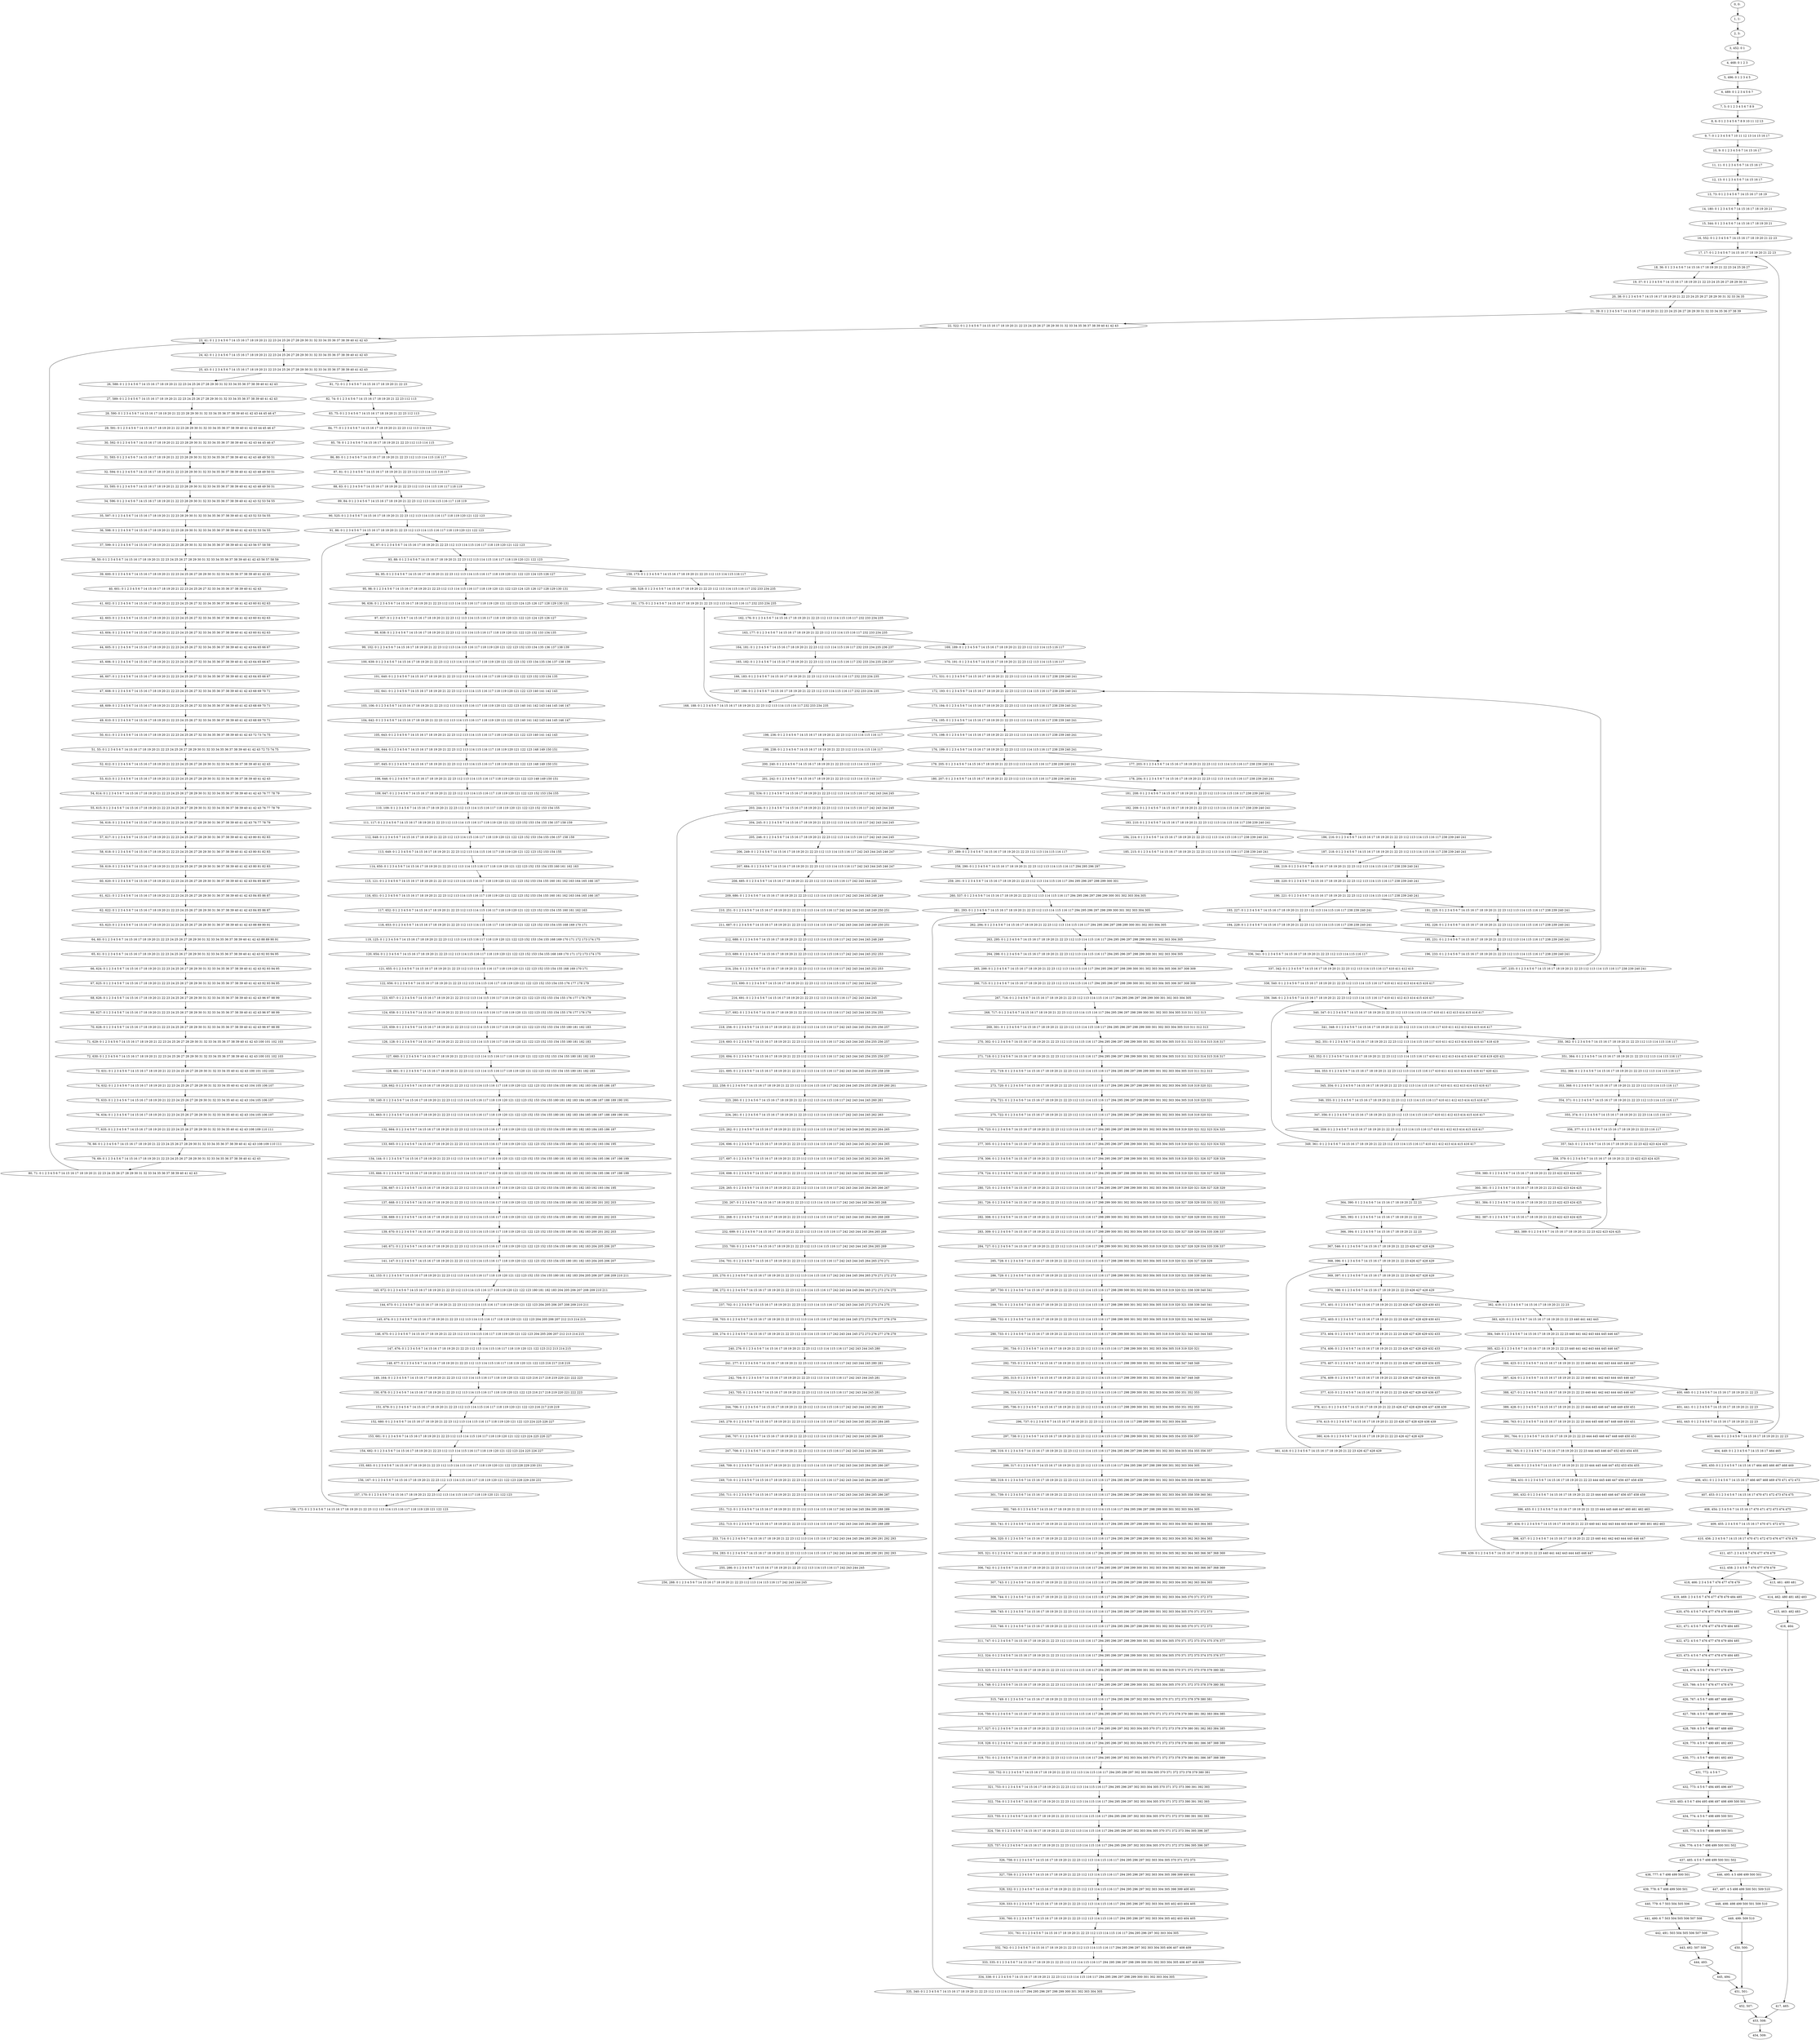 digraph G {
0[label="0, 0: "];
1[label="1, 1: "];
2[label="2, 3: "];
3[label="3, 452: 0 1 "];
4[label="4, 468: 0 1 2 3 "];
5[label="5, 496: 0 1 2 3 4 5 "];
6[label="6, 489: 0 1 2 3 4 5 6 7 "];
7[label="7, 5: 0 1 2 3 4 5 6 7 8 9 "];
8[label="8, 6: 0 1 2 3 4 5 6 7 8 9 10 11 12 13 "];
9[label="9, 7: 0 1 2 3 4 5 6 7 10 11 12 13 14 15 16 17 "];
10[label="10, 9: 0 1 2 3 4 5 6 7 14 15 16 17 "];
11[label="11, 11: 0 1 2 3 4 5 6 7 14 15 16 17 "];
12[label="12, 13: 0 1 2 3 4 5 6 7 14 15 16 17 "];
13[label="13, 73: 0 1 2 3 4 5 6 7 14 15 16 17 18 19 "];
14[label="14, 180: 0 1 2 3 4 5 6 7 14 15 16 17 18 19 20 21 "];
15[label="15, 344: 0 1 2 3 4 5 6 7 14 15 16 17 18 19 20 21 "];
16[label="16, 552: 0 1 2 3 4 5 6 7 14 15 16 17 18 19 20 21 22 23 "];
17[label="17, 17: 0 1 2 3 4 5 6 7 14 15 16 17 18 19 20 21 22 23 "];
18[label="18, 36: 0 1 2 3 4 5 6 7 14 15 16 17 18 19 20 21 22 23 24 25 26 27 "];
19[label="19, 37: 0 1 2 3 4 5 6 7 14 15 16 17 18 19 20 21 22 23 24 25 26 27 28 29 30 31 "];
20[label="20, 38: 0 1 2 3 4 5 6 7 14 15 16 17 18 19 20 21 22 23 24 25 26 27 28 29 30 31 32 33 34 35 "];
21[label="21, 39: 0 1 2 3 4 5 6 7 14 15 16 17 18 19 20 21 22 23 24 25 26 27 28 29 30 31 32 33 34 35 36 37 38 39 "];
22[label="22, 522: 0 1 2 3 4 5 6 7 14 15 16 17 18 19 20 21 22 23 24 25 26 27 28 29 30 31 32 33 34 35 36 37 38 39 40 41 42 43 "];
23[label="23, 41: 0 1 2 3 4 5 6 7 14 15 16 17 18 19 20 21 22 23 24 25 26 27 28 29 30 31 32 33 34 35 36 37 38 39 40 41 42 43 "];
24[label="24, 42: 0 1 2 3 4 5 6 7 14 15 16 17 18 19 20 21 22 23 24 25 26 27 28 29 30 31 32 33 34 35 36 37 38 39 40 41 42 43 "];
25[label="25, 43: 0 1 2 3 4 5 6 7 14 15 16 17 18 19 20 21 22 23 24 25 26 27 28 29 30 31 32 33 34 35 36 37 38 39 40 41 42 43 "];
26[label="26, 588: 0 1 2 3 4 5 6 7 14 15 16 17 18 19 20 21 22 23 24 25 26 27 28 29 30 31 32 33 34 35 36 37 38 39 40 41 42 43 "];
27[label="27, 589: 0 1 2 3 4 5 6 7 14 15 16 17 18 19 20 21 22 23 24 25 26 27 28 29 30 31 32 33 34 35 36 37 38 39 40 41 42 43 "];
28[label="28, 590: 0 1 2 3 4 5 6 7 14 15 16 17 18 19 20 21 22 23 28 29 30 31 32 33 34 35 36 37 38 39 40 41 42 43 44 45 46 47 "];
29[label="29, 591: 0 1 2 3 4 5 6 7 14 15 16 17 18 19 20 21 22 23 28 29 30 31 32 33 34 35 36 37 38 39 40 41 42 43 44 45 46 47 "];
30[label="30, 592: 0 1 2 3 4 5 6 7 14 15 16 17 18 19 20 21 22 23 28 29 30 31 32 33 34 35 36 37 38 39 40 41 42 43 44 45 46 47 "];
31[label="31, 593: 0 1 2 3 4 5 6 7 14 15 16 17 18 19 20 21 22 23 28 29 30 31 32 33 34 35 36 37 38 39 40 41 42 43 48 49 50 51 "];
32[label="32, 594: 0 1 2 3 4 5 6 7 14 15 16 17 18 19 20 21 22 23 28 29 30 31 32 33 34 35 36 37 38 39 40 41 42 43 48 49 50 51 "];
33[label="33, 595: 0 1 2 3 4 5 6 7 14 15 16 17 18 19 20 21 22 23 28 29 30 31 32 33 34 35 36 37 38 39 40 41 42 43 48 49 50 51 "];
34[label="34, 596: 0 1 2 3 4 5 6 7 14 15 16 17 18 19 20 21 22 23 28 29 30 31 32 33 34 35 36 37 38 39 40 41 42 43 52 53 54 55 "];
35[label="35, 597: 0 1 2 3 4 5 6 7 14 15 16 17 18 19 20 21 22 23 28 29 30 31 32 33 34 35 36 37 38 39 40 41 42 43 52 53 54 55 "];
36[label="36, 598: 0 1 2 3 4 5 6 7 14 15 16 17 18 19 20 21 22 23 28 29 30 31 32 33 34 35 36 37 38 39 40 41 42 43 52 53 54 55 "];
37[label="37, 599: 0 1 2 3 4 5 6 7 14 15 16 17 18 19 20 21 22 23 28 29 30 31 32 33 34 35 36 37 38 39 40 41 42 43 56 57 58 59 "];
38[label="38, 50: 0 1 2 3 4 5 6 7 14 15 16 17 18 19 20 21 22 23 24 25 26 27 28 29 30 31 32 33 34 35 36 37 38 39 40 41 42 43 56 57 58 59 "];
39[label="39, 600: 0 1 2 3 4 5 6 7 14 15 16 17 18 19 20 21 22 23 24 25 26 27 28 29 30 31 32 33 34 35 36 37 38 39 40 41 42 43 "];
40[label="40, 601: 0 1 2 3 4 5 6 7 14 15 16 17 18 19 20 21 22 23 24 25 26 27 32 33 34 35 36 37 38 39 40 41 42 43 "];
41[label="41, 602: 0 1 2 3 4 5 6 7 14 15 16 17 18 19 20 21 22 23 24 25 26 27 32 33 34 35 36 37 38 39 40 41 42 43 60 61 62 63 "];
42[label="42, 603: 0 1 2 3 4 5 6 7 14 15 16 17 18 19 20 21 22 23 24 25 26 27 32 33 34 35 36 37 38 39 40 41 42 43 60 61 62 63 "];
43[label="43, 604: 0 1 2 3 4 5 6 7 14 15 16 17 18 19 20 21 22 23 24 25 26 27 32 33 34 35 36 37 38 39 40 41 42 43 60 61 62 63 "];
44[label="44, 605: 0 1 2 3 4 5 6 7 14 15 16 17 18 19 20 21 22 23 24 25 26 27 32 33 34 35 36 37 38 39 40 41 42 43 64 65 66 67 "];
45[label="45, 606: 0 1 2 3 4 5 6 7 14 15 16 17 18 19 20 21 22 23 24 25 26 27 32 33 34 35 36 37 38 39 40 41 42 43 64 65 66 67 "];
46[label="46, 607: 0 1 2 3 4 5 6 7 14 15 16 17 18 19 20 21 22 23 24 25 26 27 32 33 34 35 36 37 38 39 40 41 42 43 64 65 66 67 "];
47[label="47, 608: 0 1 2 3 4 5 6 7 14 15 16 17 18 19 20 21 22 23 24 25 26 27 32 33 34 35 36 37 38 39 40 41 42 43 68 69 70 71 "];
48[label="48, 609: 0 1 2 3 4 5 6 7 14 15 16 17 18 19 20 21 22 23 24 25 26 27 32 33 34 35 36 37 38 39 40 41 42 43 68 69 70 71 "];
49[label="49, 610: 0 1 2 3 4 5 6 7 14 15 16 17 18 19 20 21 22 23 24 25 26 27 32 33 34 35 36 37 38 39 40 41 42 43 68 69 70 71 "];
50[label="50, 611: 0 1 2 3 4 5 6 7 14 15 16 17 18 19 20 21 22 23 24 25 26 27 32 33 34 35 36 37 38 39 40 41 42 43 72 73 74 75 "];
51[label="51, 55: 0 1 2 3 4 5 6 7 14 15 16 17 18 19 20 21 22 23 24 25 26 27 28 29 30 31 32 33 34 35 36 37 38 39 40 41 42 43 72 73 74 75 "];
52[label="52, 612: 0 1 2 3 4 5 6 7 14 15 16 17 18 19 20 21 22 23 24 25 26 27 28 29 30 31 32 33 34 35 36 37 38 39 40 41 42 43 "];
53[label="53, 613: 0 1 2 3 4 5 6 7 14 15 16 17 18 19 20 21 22 23 24 25 26 27 28 29 30 31 32 33 34 35 36 37 38 39 40 41 42 43 "];
54[label="54, 614: 0 1 2 3 4 5 6 7 14 15 16 17 18 19 20 21 22 23 24 25 26 27 28 29 30 31 32 33 34 35 36 37 38 39 40 41 42 43 76 77 78 79 "];
55[label="55, 615: 0 1 2 3 4 5 6 7 14 15 16 17 18 19 20 21 22 23 24 25 26 27 28 29 30 31 32 33 34 35 36 37 38 39 40 41 42 43 76 77 78 79 "];
56[label="56, 616: 0 1 2 3 4 5 6 7 14 15 16 17 18 19 20 21 22 23 24 25 26 27 28 29 30 31 36 37 38 39 40 41 42 43 76 77 78 79 "];
57[label="57, 617: 0 1 2 3 4 5 6 7 14 15 16 17 18 19 20 21 22 23 24 25 26 27 28 29 30 31 36 37 38 39 40 41 42 43 80 81 82 83 "];
58[label="58, 618: 0 1 2 3 4 5 6 7 14 15 16 17 18 19 20 21 22 23 24 25 26 27 28 29 30 31 36 37 38 39 40 41 42 43 80 81 82 83 "];
59[label="59, 619: 0 1 2 3 4 5 6 7 14 15 16 17 18 19 20 21 22 23 24 25 26 27 28 29 30 31 36 37 38 39 40 41 42 43 80 81 82 83 "];
60[label="60, 620: 0 1 2 3 4 5 6 7 14 15 16 17 18 19 20 21 22 23 24 25 26 27 28 29 30 31 36 37 38 39 40 41 42 43 84 85 86 87 "];
61[label="61, 621: 0 1 2 3 4 5 6 7 14 15 16 17 18 19 20 21 22 23 24 25 26 27 28 29 30 31 36 37 38 39 40 41 42 43 84 85 86 87 "];
62[label="62, 622: 0 1 2 3 4 5 6 7 14 15 16 17 18 19 20 21 22 23 24 25 26 27 28 29 30 31 36 37 38 39 40 41 42 43 84 85 86 87 "];
63[label="63, 623: 0 1 2 3 4 5 6 7 14 15 16 17 18 19 20 21 22 23 24 25 26 27 28 29 30 31 36 37 38 39 40 41 42 43 88 89 90 91 "];
64[label="64, 60: 0 1 2 3 4 5 6 7 14 15 16 17 18 19 20 21 22 23 24 25 26 27 28 29 30 31 32 33 34 35 36 37 38 39 40 41 42 43 88 89 90 91 "];
65[label="65, 61: 0 1 2 3 4 5 6 7 14 15 16 17 18 19 20 21 22 23 24 25 26 27 28 29 30 31 32 33 34 35 36 37 38 39 40 41 42 43 92 93 94 95 "];
66[label="66, 624: 0 1 2 3 4 5 6 7 14 15 16 17 18 19 20 21 22 23 24 25 26 27 28 29 30 31 32 33 34 35 36 37 38 39 40 41 42 43 92 93 94 95 "];
67[label="67, 625: 0 1 2 3 4 5 6 7 14 15 16 17 18 19 20 21 22 23 24 25 26 27 28 29 30 31 32 33 34 35 36 37 38 39 40 41 42 43 92 93 94 95 "];
68[label="68, 626: 0 1 2 3 4 5 6 7 14 15 16 17 18 19 20 21 22 23 24 25 26 27 28 29 30 31 32 33 34 35 36 37 38 39 40 41 42 43 96 97 98 99 "];
69[label="69, 627: 0 1 2 3 4 5 6 7 14 15 16 17 18 19 20 21 22 23 24 25 26 27 28 29 30 31 32 33 34 35 36 37 38 39 40 41 42 43 96 97 98 99 "];
70[label="70, 628: 0 1 2 3 4 5 6 7 14 15 16 17 18 19 20 21 22 23 24 25 26 27 28 29 30 31 32 33 34 35 36 37 38 39 40 41 42 43 96 97 98 99 "];
71[label="71, 629: 0 1 2 3 4 5 6 7 14 15 16 17 18 19 20 21 22 23 24 25 26 27 28 29 30 31 32 33 34 35 36 37 38 39 40 41 42 43 100 101 102 103 "];
72[label="72, 630: 0 1 2 3 4 5 6 7 14 15 16 17 18 19 20 21 22 23 24 25 26 27 28 29 30 31 32 33 34 35 36 37 38 39 40 41 42 43 100 101 102 103 "];
73[label="73, 631: 0 1 2 3 4 5 6 7 14 15 16 17 18 19 20 21 22 23 24 25 26 27 28 29 30 31 32 33 34 35 40 41 42 43 100 101 102 103 "];
74[label="74, 632: 0 1 2 3 4 5 6 7 14 15 16 17 18 19 20 21 22 23 24 25 26 27 28 29 30 31 32 33 34 35 40 41 42 43 104 105 106 107 "];
75[label="75, 633: 0 1 2 3 4 5 6 7 14 15 16 17 18 19 20 21 22 23 24 25 26 27 28 29 30 31 32 33 34 35 40 41 42 43 104 105 106 107 "];
76[label="76, 634: 0 1 2 3 4 5 6 7 14 15 16 17 18 19 20 21 22 23 24 25 26 27 28 29 30 31 32 33 34 35 40 41 42 43 104 105 106 107 "];
77[label="77, 635: 0 1 2 3 4 5 6 7 14 15 16 17 18 19 20 21 22 23 24 25 26 27 28 29 30 31 32 33 34 35 40 41 42 43 108 109 110 111 "];
78[label="78, 66: 0 1 2 3 4 5 6 7 14 15 16 17 18 19 20 21 22 23 24 25 26 27 28 29 30 31 32 33 34 35 36 37 38 39 40 41 42 43 108 109 110 111 "];
79[label="79, 69: 0 1 2 3 4 5 6 7 14 15 16 17 18 19 20 21 22 23 24 25 26 27 28 29 30 31 32 33 34 35 36 37 38 39 40 41 42 43 "];
80[label="80, 71: 0 1 2 3 4 5 6 7 14 15 16 17 18 19 20 21 22 23 24 25 26 27 28 29 30 31 32 33 34 35 36 37 38 39 40 41 42 43 "];
81[label="81, 72: 0 1 2 3 4 5 6 7 14 15 16 17 18 19 20 21 22 23 "];
82[label="82, 74: 0 1 2 3 4 5 6 7 14 15 16 17 18 19 20 21 22 23 112 113 "];
83[label="83, 75: 0 1 2 3 4 5 6 7 14 15 16 17 18 19 20 21 22 23 112 113 "];
84[label="84, 77: 0 1 2 3 4 5 6 7 14 15 16 17 18 19 20 21 22 23 112 113 114 115 "];
85[label="85, 78: 0 1 2 3 4 5 6 7 14 15 16 17 18 19 20 21 22 23 112 113 114 115 "];
86[label="86, 80: 0 1 2 3 4 5 6 7 14 15 16 17 18 19 20 21 22 23 112 113 114 115 116 117 "];
87[label="87, 81: 0 1 2 3 4 5 6 7 14 15 16 17 18 19 20 21 22 23 112 113 114 115 116 117 "];
88[label="88, 83: 0 1 2 3 4 5 6 7 14 15 16 17 18 19 20 21 22 23 112 113 114 115 116 117 118 119 "];
89[label="89, 84: 0 1 2 3 4 5 6 7 14 15 16 17 18 19 20 21 22 23 112 113 114 115 116 117 118 119 "];
90[label="90, 525: 0 1 2 3 4 5 6 7 14 15 16 17 18 19 20 21 22 23 112 113 114 115 116 117 118 119 120 121 122 123 "];
91[label="91, 86: 0 1 2 3 4 5 6 7 14 15 16 17 18 19 20 21 22 23 112 113 114 115 116 117 118 119 120 121 122 123 "];
92[label="92, 87: 0 1 2 3 4 5 6 7 14 15 16 17 18 19 20 21 22 23 112 113 114 115 116 117 118 119 120 121 122 123 "];
93[label="93, 88: 0 1 2 3 4 5 6 7 14 15 16 17 18 19 20 21 22 23 112 113 114 115 116 117 118 119 120 121 122 123 "];
94[label="94, 95: 0 1 2 3 4 5 6 7 14 15 16 17 18 19 20 21 22 23 112 113 114 115 116 117 118 119 120 121 122 123 124 125 126 127 "];
95[label="95, 98: 0 1 2 3 4 5 6 7 14 15 16 17 18 19 20 21 22 23 112 113 114 115 116 117 118 119 120 121 122 123 124 125 126 127 128 129 130 131 "];
96[label="96, 636: 0 1 2 3 4 5 6 7 14 15 16 17 18 19 20 21 22 23 112 113 114 115 116 117 118 119 120 121 122 123 124 125 126 127 128 129 130 131 "];
97[label="97, 637: 0 1 2 3 4 5 6 7 14 15 16 17 18 19 20 21 22 23 112 113 114 115 116 117 118 119 120 121 122 123 124 125 126 127 "];
98[label="98, 638: 0 1 2 3 4 5 6 7 14 15 16 17 18 19 20 21 22 23 112 113 114 115 116 117 118 119 120 121 122 123 132 133 134 135 "];
99[label="99, 102: 0 1 2 3 4 5 6 7 14 15 16 17 18 19 20 21 22 23 112 113 114 115 116 117 118 119 120 121 122 123 132 133 134 135 136 137 138 139 "];
100[label="100, 639: 0 1 2 3 4 5 6 7 14 15 16 17 18 19 20 21 22 23 112 113 114 115 116 117 118 119 120 121 122 123 132 133 134 135 136 137 138 139 "];
101[label="101, 640: 0 1 2 3 4 5 6 7 14 15 16 17 18 19 20 21 22 23 112 113 114 115 116 117 118 119 120 121 122 123 132 133 134 135 "];
102[label="102, 641: 0 1 2 3 4 5 6 7 14 15 16 17 18 19 20 21 22 23 112 113 114 115 116 117 118 119 120 121 122 123 140 141 142 143 "];
103[label="103, 106: 0 1 2 3 4 5 6 7 14 15 16 17 18 19 20 21 22 23 112 113 114 115 116 117 118 119 120 121 122 123 140 141 142 143 144 145 146 147 "];
104[label="104, 642: 0 1 2 3 4 5 6 7 14 15 16 17 18 19 20 21 22 23 112 113 114 115 116 117 118 119 120 121 122 123 140 141 142 143 144 145 146 147 "];
105[label="105, 643: 0 1 2 3 4 5 6 7 14 15 16 17 18 19 20 21 22 23 112 113 114 115 116 117 118 119 120 121 122 123 140 141 142 143 "];
106[label="106, 644: 0 1 2 3 4 5 6 7 14 15 16 17 18 19 20 21 22 23 112 113 114 115 116 117 118 119 120 121 122 123 148 149 150 151 "];
107[label="107, 645: 0 1 2 3 4 5 6 7 14 15 16 17 18 19 20 21 22 23 112 113 114 115 116 117 118 119 120 121 122 123 148 149 150 151 "];
108[label="108, 646: 0 1 2 3 4 5 6 7 14 15 16 17 18 19 20 21 22 23 112 113 114 115 116 117 118 119 120 121 122 123 148 149 150 151 "];
109[label="109, 647: 0 1 2 3 4 5 6 7 14 15 16 17 18 19 20 21 22 23 112 113 114 115 116 117 118 119 120 121 122 123 152 153 154 155 "];
110[label="110, 109: 0 1 2 3 4 5 6 7 14 15 16 17 18 19 20 21 22 23 112 113 114 115 116 117 118 119 120 121 122 123 152 153 154 155 "];
111[label="111, 117: 0 1 2 3 4 5 6 7 14 15 16 17 18 19 20 21 22 23 112 113 114 115 116 117 118 119 120 121 122 123 152 153 154 155 156 157 158 159 "];
112[label="112, 648: 0 1 2 3 4 5 6 7 14 15 16 17 18 19 20 21 22 23 112 113 114 115 116 117 118 119 120 121 122 123 152 153 154 155 156 157 158 159 "];
113[label="113, 649: 0 1 2 3 4 5 6 7 14 15 16 17 18 19 20 21 22 23 112 113 114 115 116 117 118 119 120 121 122 123 152 153 154 155 "];
114[label="114, 650: 0 1 2 3 4 5 6 7 14 15 16 17 18 19 20 21 22 23 112 113 114 115 116 117 118 119 120 121 122 123 152 153 154 155 160 161 162 163 "];
115[label="115, 121: 0 1 2 3 4 5 6 7 14 15 16 17 18 19 20 21 22 23 112 113 114 115 116 117 118 119 120 121 122 123 152 153 154 155 160 161 162 163 164 165 166 167 "];
116[label="116, 651: 0 1 2 3 4 5 6 7 14 15 16 17 18 19 20 21 22 23 112 113 114 115 116 117 118 119 120 121 122 123 152 153 154 155 160 161 162 163 164 165 166 167 "];
117[label="117, 652: 0 1 2 3 4 5 6 7 14 15 16 17 18 19 20 21 22 23 112 113 114 115 116 117 118 119 120 121 122 123 152 153 154 155 160 161 162 163 "];
118[label="118, 653: 0 1 2 3 4 5 6 7 14 15 16 17 18 19 20 21 22 23 112 113 114 115 116 117 118 119 120 121 122 123 152 153 154 155 168 169 170 171 "];
119[label="119, 125: 0 1 2 3 4 5 6 7 14 15 16 17 18 19 20 21 22 23 112 113 114 115 116 117 118 119 120 121 122 123 152 153 154 155 168 169 170 171 172 173 174 175 "];
120[label="120, 654: 0 1 2 3 4 5 6 7 14 15 16 17 18 19 20 21 22 23 112 113 114 115 116 117 118 119 120 121 122 123 152 153 154 155 168 169 170 171 172 173 174 175 "];
121[label="121, 655: 0 1 2 3 4 5 6 7 14 15 16 17 18 19 20 21 22 23 112 113 114 115 116 117 118 119 120 121 122 123 152 153 154 155 168 169 170 171 "];
122[label="122, 656: 0 1 2 3 4 5 6 7 14 15 16 17 18 19 20 21 22 23 112 113 114 115 116 117 118 119 120 121 122 123 152 153 154 155 176 177 178 179 "];
123[label="123, 657: 0 1 2 3 4 5 6 7 14 15 16 17 18 19 20 21 22 23 112 113 114 115 116 117 118 119 120 121 122 123 152 153 154 155 176 177 178 179 "];
124[label="124, 658: 0 1 2 3 4 5 6 7 14 15 16 17 18 19 20 21 22 23 112 113 114 115 116 117 118 119 120 121 122 123 152 153 154 155 176 177 178 179 "];
125[label="125, 659: 0 1 2 3 4 5 6 7 14 15 16 17 18 19 20 21 22 23 112 113 114 115 116 117 118 119 120 121 122 123 152 153 154 155 180 181 182 183 "];
126[label="126, 128: 0 1 2 3 4 5 6 7 14 15 16 17 18 19 20 21 22 23 112 113 114 115 116 117 118 119 120 121 122 123 152 153 154 155 180 181 182 183 "];
127[label="127, 660: 0 1 2 3 4 5 6 7 14 15 16 17 18 19 20 21 22 23 112 113 114 115 116 117 118 119 120 121 122 123 152 153 154 155 180 181 182 183 "];
128[label="128, 661: 0 1 2 3 4 5 6 7 14 15 16 17 18 19 20 21 22 23 112 113 114 115 116 117 118 119 120 121 122 123 152 153 154 155 180 181 182 183 "];
129[label="129, 662: 0 1 2 3 4 5 6 7 14 15 16 17 18 19 20 21 22 23 112 113 114 115 116 117 118 119 120 121 122 123 152 153 154 155 180 181 182 183 184 185 186 187 "];
130[label="130, 140: 0 1 2 3 4 5 6 7 14 15 16 17 18 19 20 21 22 23 112 113 114 115 116 117 118 119 120 121 122 123 152 153 154 155 180 181 182 183 184 185 186 187 188 189 190 191 "];
131[label="131, 663: 0 1 2 3 4 5 6 7 14 15 16 17 18 19 20 21 22 23 112 113 114 115 116 117 118 119 120 121 122 123 152 153 154 155 180 181 182 183 184 185 186 187 188 189 190 191 "];
132[label="132, 664: 0 1 2 3 4 5 6 7 14 15 16 17 18 19 20 21 22 23 112 113 114 115 116 117 118 119 120 121 122 123 152 153 154 155 180 181 182 183 184 185 186 187 "];
133[label="133, 665: 0 1 2 3 4 5 6 7 14 15 16 17 18 19 20 21 22 23 112 113 114 115 116 117 118 119 120 121 122 123 152 153 154 155 180 181 182 183 192 193 194 195 "];
134[label="134, 144: 0 1 2 3 4 5 6 7 14 15 16 17 18 19 20 21 22 23 112 113 114 115 116 117 118 119 120 121 122 123 152 153 154 155 180 181 182 183 192 193 194 195 196 197 198 199 "];
135[label="135, 666: 0 1 2 3 4 5 6 7 14 15 16 17 18 19 20 21 22 23 112 113 114 115 116 117 118 119 120 121 122 123 152 153 154 155 180 181 182 183 192 193 194 195 196 197 198 199 "];
136[label="136, 667: 0 1 2 3 4 5 6 7 14 15 16 17 18 19 20 21 22 23 112 113 114 115 116 117 118 119 120 121 122 123 152 153 154 155 180 181 182 183 192 193 194 195 "];
137[label="137, 668: 0 1 2 3 4 5 6 7 14 15 16 17 18 19 20 21 22 23 112 113 114 115 116 117 118 119 120 121 122 123 152 153 154 155 180 181 182 183 200 201 202 203 "];
138[label="138, 669: 0 1 2 3 4 5 6 7 14 15 16 17 18 19 20 21 22 23 112 113 114 115 116 117 118 119 120 121 122 123 152 153 154 155 180 181 182 183 200 201 202 203 "];
139[label="139, 670: 0 1 2 3 4 5 6 7 14 15 16 17 18 19 20 21 22 23 112 113 114 115 116 117 118 119 120 121 122 123 152 153 154 155 180 181 182 183 200 201 202 203 "];
140[label="140, 671: 0 1 2 3 4 5 6 7 14 15 16 17 18 19 20 21 22 23 112 113 114 115 116 117 118 119 120 121 122 123 152 153 154 155 180 181 182 183 204 205 206 207 "];
141[label="141, 147: 0 1 2 3 4 5 6 7 14 15 16 17 18 19 20 21 22 23 112 113 114 115 116 117 118 119 120 121 122 123 152 153 154 155 180 181 182 183 204 205 206 207 "];
142[label="142, 153: 0 1 2 3 4 5 6 7 14 15 16 17 18 19 20 21 22 23 112 113 114 115 116 117 118 119 120 121 122 123 152 153 154 155 180 181 182 183 204 205 206 207 208 209 210 211 "];
143[label="143, 672: 0 1 2 3 4 5 6 7 14 15 16 17 18 19 20 21 22 23 112 113 114 115 116 117 118 119 120 121 122 123 180 181 182 183 204 205 206 207 208 209 210 211 "];
144[label="144, 673: 0 1 2 3 4 5 6 7 14 15 16 17 18 19 20 21 22 23 112 113 114 115 116 117 118 119 120 121 122 123 204 205 206 207 208 209 210 211 "];
145[label="145, 674: 0 1 2 3 4 5 6 7 14 15 16 17 18 19 20 21 22 23 112 113 114 115 116 117 118 119 120 121 122 123 204 205 206 207 212 213 214 215 "];
146[label="146, 675: 0 1 2 3 4 5 6 7 14 15 16 17 18 19 20 21 22 23 112 113 114 115 116 117 118 119 120 121 122 123 204 205 206 207 212 213 214 215 "];
147[label="147, 676: 0 1 2 3 4 5 6 7 14 15 16 17 18 19 20 21 22 23 112 113 114 115 116 117 118 119 120 121 122 123 212 213 214 215 "];
148[label="148, 677: 0 1 2 3 4 5 6 7 14 15 16 17 18 19 20 21 22 23 112 113 114 115 116 117 118 119 120 121 122 123 216 217 218 219 "];
149[label="149, 164: 0 1 2 3 4 5 6 7 14 15 16 17 18 19 20 21 22 23 112 113 114 115 116 117 118 119 120 121 122 123 216 217 218 219 220 221 222 223 "];
150[label="150, 678: 0 1 2 3 4 5 6 7 14 15 16 17 18 19 20 21 22 23 112 113 114 115 116 117 118 119 120 121 122 123 216 217 218 219 220 221 222 223 "];
151[label="151, 679: 0 1 2 3 4 5 6 7 14 15 16 17 18 19 20 21 22 23 112 113 114 115 116 117 118 119 120 121 122 123 216 217 218 219 "];
152[label="152, 680: 0 1 2 3 4 5 6 7 14 15 16 17 18 19 20 21 22 23 112 113 114 115 116 117 118 119 120 121 122 123 224 225 226 227 "];
153[label="153, 681: 0 1 2 3 4 5 6 7 14 15 16 17 18 19 20 21 22 23 112 113 114 115 116 117 118 119 120 121 122 123 224 225 226 227 "];
154[label="154, 682: 0 1 2 3 4 5 6 7 14 15 16 17 18 19 20 21 22 23 112 113 114 115 116 117 118 119 120 121 122 123 224 225 226 227 "];
155[label="155, 683: 0 1 2 3 4 5 6 7 14 15 16 17 18 19 20 21 22 23 112 113 114 115 116 117 118 119 120 121 122 123 228 229 230 231 "];
156[label="156, 167: 0 1 2 3 4 5 6 7 14 15 16 17 18 19 20 21 22 23 112 113 114 115 116 117 118 119 120 121 122 123 228 229 230 231 "];
157[label="157, 170: 0 1 2 3 4 5 6 7 14 15 16 17 18 19 20 21 22 23 112 113 114 115 116 117 118 119 120 121 122 123 "];
158[label="158, 172: 0 1 2 3 4 5 6 7 14 15 16 17 18 19 20 21 22 23 112 113 114 115 116 117 118 119 120 121 122 123 "];
159[label="159, 173: 0 1 2 3 4 5 6 7 14 15 16 17 18 19 20 21 22 23 112 113 114 115 116 117 "];
160[label="160, 528: 0 1 2 3 4 5 6 7 14 15 16 17 18 19 20 21 22 23 112 113 114 115 116 117 232 233 234 235 "];
161[label="161, 175: 0 1 2 3 4 5 6 7 14 15 16 17 18 19 20 21 22 23 112 113 114 115 116 117 232 233 234 235 "];
162[label="162, 176: 0 1 2 3 4 5 6 7 14 15 16 17 18 19 20 21 22 23 112 113 114 115 116 117 232 233 234 235 "];
163[label="163, 177: 0 1 2 3 4 5 6 7 14 15 16 17 18 19 20 21 22 23 112 113 114 115 116 117 232 233 234 235 "];
164[label="164, 181: 0 1 2 3 4 5 6 7 14 15 16 17 18 19 20 21 22 23 112 113 114 115 116 117 232 233 234 235 236 237 "];
165[label="165, 182: 0 1 2 3 4 5 6 7 14 15 16 17 18 19 20 21 22 23 112 113 114 115 116 117 232 233 234 235 236 237 "];
166[label="166, 183: 0 1 2 3 4 5 6 7 14 15 16 17 18 19 20 21 22 23 112 113 114 115 116 117 232 233 234 235 "];
167[label="167, 186: 0 1 2 3 4 5 6 7 14 15 16 17 18 19 20 21 22 23 112 113 114 115 116 117 232 233 234 235 "];
168[label="168, 188: 0 1 2 3 4 5 6 7 14 15 16 17 18 19 20 21 22 23 112 113 114 115 116 117 232 233 234 235 "];
169[label="169, 189: 0 1 2 3 4 5 6 7 14 15 16 17 18 19 20 21 22 23 112 113 114 115 116 117 "];
170[label="170, 191: 0 1 2 3 4 5 6 7 14 15 16 17 18 19 20 21 22 23 112 113 114 115 116 117 "];
171[label="171, 531: 0 1 2 3 4 5 6 7 14 15 16 17 18 19 20 21 22 23 112 113 114 115 116 117 238 239 240 241 "];
172[label="172, 193: 0 1 2 3 4 5 6 7 14 15 16 17 18 19 20 21 22 23 112 113 114 115 116 117 238 239 240 241 "];
173[label="173, 194: 0 1 2 3 4 5 6 7 14 15 16 17 18 19 20 21 22 23 112 113 114 115 116 117 238 239 240 241 "];
174[label="174, 195: 0 1 2 3 4 5 6 7 14 15 16 17 18 19 20 21 22 23 112 113 114 115 116 117 238 239 240 241 "];
175[label="175, 198: 0 1 2 3 4 5 6 7 14 15 16 17 18 19 20 21 22 23 112 113 114 115 116 117 238 239 240 241 "];
176[label="176, 199: 0 1 2 3 4 5 6 7 14 15 16 17 18 19 20 21 22 23 112 113 114 115 116 117 238 239 240 241 "];
177[label="177, 203: 0 1 2 3 4 5 6 7 14 15 16 17 18 19 20 21 22 23 112 113 114 115 116 117 238 239 240 241 "];
178[label="178, 204: 0 1 2 3 4 5 6 7 14 15 16 17 18 19 20 21 22 23 112 113 114 115 116 117 238 239 240 241 "];
179[label="179, 205: 0 1 2 3 4 5 6 7 14 15 16 17 18 19 20 21 22 23 112 113 114 115 116 117 238 239 240 241 "];
180[label="180, 207: 0 1 2 3 4 5 6 7 14 15 16 17 18 19 20 21 22 23 112 113 114 115 116 117 238 239 240 241 "];
181[label="181, 208: 0 1 2 3 4 5 6 7 14 15 16 17 18 19 20 21 22 23 112 113 114 115 116 117 238 239 240 241 "];
182[label="182, 209: 0 1 2 3 4 5 6 7 14 15 16 17 18 19 20 21 22 23 112 113 114 115 116 117 238 239 240 241 "];
183[label="183, 210: 0 1 2 3 4 5 6 7 14 15 16 17 18 19 20 21 22 23 112 113 114 115 116 117 238 239 240 241 "];
184[label="184, 214: 0 1 2 3 4 5 6 7 14 15 16 17 18 19 20 21 22 23 112 113 114 115 116 117 238 239 240 241 "];
185[label="185, 215: 0 1 2 3 4 5 6 7 14 15 16 17 18 19 20 21 22 23 112 113 114 115 116 117 238 239 240 241 "];
186[label="186, 216: 0 1 2 3 4 5 6 7 14 15 16 17 18 19 20 21 22 23 112 113 114 115 116 117 238 239 240 241 "];
187[label="187, 218: 0 1 2 3 4 5 6 7 14 15 16 17 18 19 20 21 22 23 112 113 114 115 116 117 238 239 240 241 "];
188[label="188, 219: 0 1 2 3 4 5 6 7 14 15 16 17 18 19 20 21 22 23 112 113 114 115 116 117 238 239 240 241 "];
189[label="189, 220: 0 1 2 3 4 5 6 7 14 15 16 17 18 19 20 21 22 23 112 113 114 115 116 117 238 239 240 241 "];
190[label="190, 221: 0 1 2 3 4 5 6 7 14 15 16 17 18 19 20 21 22 23 112 113 114 115 116 117 238 239 240 241 "];
191[label="191, 225: 0 1 2 3 4 5 6 7 14 15 16 17 18 19 20 21 22 23 112 113 114 115 116 117 238 239 240 241 "];
192[label="192, 226: 0 1 2 3 4 5 6 7 14 15 16 17 18 19 20 21 22 23 112 113 114 115 116 117 238 239 240 241 "];
193[label="193, 227: 0 1 2 3 4 5 6 7 14 15 16 17 18 19 20 21 22 23 112 113 114 115 116 117 238 239 240 241 "];
194[label="194, 229: 0 1 2 3 4 5 6 7 14 15 16 17 18 19 20 21 22 23 112 113 114 115 116 117 238 239 240 241 "];
195[label="195, 231: 0 1 2 3 4 5 6 7 14 15 16 17 18 19 20 21 22 23 112 113 114 115 116 117 238 239 240 241 "];
196[label="196, 233: 0 1 2 3 4 5 6 7 14 15 16 17 18 19 20 21 22 23 112 113 114 115 116 117 238 239 240 241 "];
197[label="197, 235: 0 1 2 3 4 5 6 7 14 15 16 17 18 19 20 21 22 23 112 113 114 115 116 117 238 239 240 241 "];
198[label="198, 236: 0 1 2 3 4 5 6 7 14 15 16 17 18 19 20 21 22 23 112 113 114 115 116 117 "];
199[label="199, 238: 0 1 2 3 4 5 6 7 14 15 16 17 18 19 20 21 22 23 112 113 114 115 116 117 "];
200[label="200, 240: 0 1 2 3 4 5 6 7 14 15 16 17 18 19 20 21 22 23 112 113 114 115 116 117 "];
201[label="201, 242: 0 1 2 3 4 5 6 7 14 15 16 17 18 19 20 21 22 23 112 113 114 115 116 117 "];
202[label="202, 534: 0 1 2 3 4 5 6 7 14 15 16 17 18 19 20 21 22 23 112 113 114 115 116 117 242 243 244 245 "];
203[label="203, 244: 0 1 2 3 4 5 6 7 14 15 16 17 18 19 20 21 22 23 112 113 114 115 116 117 242 243 244 245 "];
204[label="204, 245: 0 1 2 3 4 5 6 7 14 15 16 17 18 19 20 21 22 23 112 113 114 115 116 117 242 243 244 245 "];
205[label="205, 246: 0 1 2 3 4 5 6 7 14 15 16 17 18 19 20 21 22 23 112 113 114 115 116 117 242 243 244 245 "];
206[label="206, 249: 0 1 2 3 4 5 6 7 14 15 16 17 18 19 20 21 22 23 112 113 114 115 116 117 242 243 244 245 246 247 "];
207[label="207, 684: 0 1 2 3 4 5 6 7 14 15 16 17 18 19 20 21 22 23 112 113 114 115 116 117 242 243 244 245 246 247 "];
208[label="208, 685: 0 1 2 3 4 5 6 7 14 15 16 17 18 19 20 21 22 23 112 113 114 115 116 117 242 243 244 245 "];
209[label="209, 686: 0 1 2 3 4 5 6 7 14 15 16 17 18 19 20 21 22 23 112 113 114 115 116 117 242 243 244 245 248 249 "];
210[label="210, 251: 0 1 2 3 4 5 6 7 14 15 16 17 18 19 20 21 22 23 112 113 114 115 116 117 242 243 244 245 248 249 250 251 "];
211[label="211, 687: 0 1 2 3 4 5 6 7 14 15 16 17 18 19 20 21 22 23 112 113 114 115 116 117 242 243 244 245 248 249 250 251 "];
212[label="212, 688: 0 1 2 3 4 5 6 7 14 15 16 17 18 19 20 21 22 23 112 113 114 115 116 117 242 243 244 245 248 249 "];
213[label="213, 689: 0 1 2 3 4 5 6 7 14 15 16 17 18 19 20 21 22 23 112 113 114 115 116 117 242 243 244 245 252 253 "];
214[label="214, 254: 0 1 2 3 4 5 6 7 14 15 16 17 18 19 20 21 22 23 112 113 114 115 116 117 242 243 244 245 252 253 "];
215[label="215, 690: 0 1 2 3 4 5 6 7 14 15 16 17 18 19 20 21 22 23 112 113 114 115 116 117 242 243 244 245 "];
216[label="216, 691: 0 1 2 3 4 5 6 7 14 15 16 17 18 19 20 21 22 23 112 113 114 115 116 117 242 243 244 245 "];
217[label="217, 692: 0 1 2 3 4 5 6 7 14 15 16 17 18 19 20 21 22 23 112 113 114 115 116 117 242 243 244 245 254 255 "];
218[label="218, 256: 0 1 2 3 4 5 6 7 14 15 16 17 18 19 20 21 22 23 112 113 114 115 116 117 242 243 244 245 254 255 256 257 "];
219[label="219, 693: 0 1 2 3 4 5 6 7 14 15 16 17 18 19 20 21 22 23 112 113 114 115 116 117 242 243 244 245 254 255 256 257 "];
220[label="220, 694: 0 1 2 3 4 5 6 7 14 15 16 17 18 19 20 21 22 23 112 113 114 115 116 117 242 243 244 245 254 255 256 257 "];
221[label="221, 695: 0 1 2 3 4 5 6 7 14 15 16 17 18 19 20 21 22 23 112 113 114 115 116 117 242 243 244 245 254 255 258 259 "];
222[label="222, 258: 0 1 2 3 4 5 6 7 14 15 16 17 18 19 20 21 22 23 112 113 114 115 116 117 242 243 244 245 254 255 258 259 260 261 "];
223[label="223, 260: 0 1 2 3 4 5 6 7 14 15 16 17 18 19 20 21 22 23 112 113 114 115 116 117 242 243 244 245 260 261 "];
224[label="224, 261: 0 1 2 3 4 5 6 7 14 15 16 17 18 19 20 21 22 23 112 113 114 115 116 117 242 243 244 245 262 263 "];
225[label="225, 262: 0 1 2 3 4 5 6 7 14 15 16 17 18 19 20 21 22 23 112 113 114 115 116 117 242 243 244 245 262 263 264 265 "];
226[label="226, 696: 0 1 2 3 4 5 6 7 14 15 16 17 18 19 20 21 22 23 112 113 114 115 116 117 242 243 244 245 262 263 264 265 "];
227[label="227, 697: 0 1 2 3 4 5 6 7 14 15 16 17 18 19 20 21 22 23 112 113 114 115 116 117 242 243 244 245 262 263 264 265 "];
228[label="228, 698: 0 1 2 3 4 5 6 7 14 15 16 17 18 19 20 21 22 23 112 113 114 115 116 117 242 243 244 245 264 265 266 267 "];
229[label="229, 265: 0 1 2 3 4 5 6 7 14 15 16 17 18 19 20 21 22 23 112 113 114 115 116 117 242 243 244 245 264 265 266 267 "];
230[label="230, 267: 0 1 2 3 4 5 6 7 14 15 16 17 18 19 20 21 22 23 112 113 114 115 116 117 242 243 244 245 264 265 268 "];
231[label="231, 268: 0 1 2 3 4 5 6 7 14 15 16 17 18 19 20 21 22 23 112 113 114 115 116 117 242 243 244 245 264 265 268 269 "];
232[label="232, 699: 0 1 2 3 4 5 6 7 14 15 16 17 18 19 20 21 22 23 112 113 114 115 116 117 242 243 244 245 264 265 269 "];
233[label="233, 700: 0 1 2 3 4 5 6 7 14 15 16 17 18 19 20 21 22 23 112 113 114 115 116 117 242 243 244 245 264 265 269 "];
234[label="234, 701: 0 1 2 3 4 5 6 7 14 15 16 17 18 19 20 21 22 23 112 113 114 115 116 117 242 243 244 245 264 265 270 271 "];
235[label="235, 270: 0 1 2 3 4 5 6 7 14 15 16 17 18 19 20 21 22 23 112 113 114 115 116 117 242 243 244 245 264 265 270 271 272 273 "];
236[label="236, 272: 0 1 2 3 4 5 6 7 14 15 16 17 18 19 20 21 22 23 112 113 114 115 116 117 242 243 244 245 264 265 272 273 274 275 "];
237[label="237, 702: 0 1 2 3 4 5 6 7 14 15 16 17 18 19 20 21 22 23 112 113 114 115 116 117 242 243 244 245 272 273 274 275 "];
238[label="238, 703: 0 1 2 3 4 5 6 7 14 15 16 17 18 19 20 21 22 23 112 113 114 115 116 117 242 243 244 245 272 273 276 277 278 279 "];
239[label="239, 274: 0 1 2 3 4 5 6 7 14 15 16 17 18 19 20 21 22 23 112 113 114 115 116 117 242 243 244 245 272 273 276 277 278 279 "];
240[label="240, 276: 0 1 2 3 4 5 6 7 14 15 16 17 18 19 20 21 22 23 112 113 114 115 116 117 242 243 244 245 280 "];
241[label="241, 277: 0 1 2 3 4 5 6 7 14 15 16 17 18 19 20 21 22 23 112 113 114 115 116 117 242 243 244 245 280 281 "];
242[label="242, 704: 0 1 2 3 4 5 6 7 14 15 16 17 18 19 20 21 22 23 112 113 114 115 116 117 242 243 244 245 281 "];
243[label="243, 705: 0 1 2 3 4 5 6 7 14 15 16 17 18 19 20 21 22 23 112 113 114 115 116 117 242 243 244 245 281 "];
244[label="244, 706: 0 1 2 3 4 5 6 7 14 15 16 17 18 19 20 21 22 23 112 113 114 115 116 117 242 243 244 245 282 283 "];
245[label="245, 279: 0 1 2 3 4 5 6 7 14 15 16 17 18 19 20 21 22 23 112 113 114 115 116 117 242 243 244 245 282 283 284 285 "];
246[label="246, 707: 0 1 2 3 4 5 6 7 14 15 16 17 18 19 20 21 22 23 112 113 114 115 116 117 242 243 244 245 284 285 "];
247[label="247, 708: 0 1 2 3 4 5 6 7 14 15 16 17 18 19 20 21 22 23 112 113 114 115 116 117 242 243 244 245 284 285 "];
248[label="248, 709: 0 1 2 3 4 5 6 7 14 15 16 17 18 19 20 21 22 23 112 113 114 115 116 117 242 243 244 245 284 285 286 287 "];
249[label="249, 710: 0 1 2 3 4 5 6 7 14 15 16 17 18 19 20 21 22 23 112 113 114 115 116 117 242 243 244 245 284 285 286 287 "];
250[label="250, 711: 0 1 2 3 4 5 6 7 14 15 16 17 18 19 20 21 22 23 112 113 114 115 116 117 242 243 244 245 284 285 286 287 "];
251[label="251, 712: 0 1 2 3 4 5 6 7 14 15 16 17 18 19 20 21 22 23 112 113 114 115 116 117 242 243 244 245 284 285 288 289 "];
252[label="252, 713: 0 1 2 3 4 5 6 7 14 15 16 17 18 19 20 21 22 23 112 113 114 115 116 117 242 243 244 245 284 285 288 289 "];
253[label="253, 714: 0 1 2 3 4 5 6 7 14 15 16 17 18 19 20 21 22 23 112 113 114 115 116 117 242 243 244 245 284 285 290 291 292 293 "];
254[label="254, 283: 0 1 2 3 4 5 6 7 14 15 16 17 18 19 20 21 22 23 112 113 114 115 116 117 242 243 244 245 284 285 290 291 292 293 "];
255[label="255, 286: 0 1 2 3 4 5 6 7 14 15 16 17 18 19 20 21 22 23 112 113 114 115 116 117 242 243 244 245 "];
256[label="256, 288: 0 1 2 3 4 5 6 7 14 15 16 17 18 19 20 21 22 23 112 113 114 115 116 117 242 243 244 245 "];
257[label="257, 289: 0 1 2 3 4 5 6 7 14 15 16 17 18 19 20 21 22 23 112 113 114 115 116 117 "];
258[label="258, 290: 0 1 2 3 4 5 6 7 14 15 16 17 18 19 20 21 22 23 112 113 114 115 116 117 294 295 296 297 "];
259[label="259, 291: 0 1 2 3 4 5 6 7 14 15 16 17 18 19 20 21 22 23 112 113 114 115 116 117 294 295 296 297 298 299 300 301 "];
260[label="260, 537: 0 1 2 3 4 5 6 7 14 15 16 17 18 19 20 21 22 23 112 113 114 115 116 117 294 295 296 297 298 299 300 301 302 303 304 305 "];
261[label="261, 293: 0 1 2 3 4 5 6 7 14 15 16 17 18 19 20 21 22 23 112 113 114 115 116 117 294 295 296 297 298 299 300 301 302 303 304 305 "];
262[label="262, 294: 0 1 2 3 4 5 6 7 14 15 16 17 18 19 20 21 22 23 112 113 114 115 116 117 294 295 296 297 298 299 300 301 302 303 304 305 "];
263[label="263, 295: 0 1 2 3 4 5 6 7 14 15 16 17 18 19 20 21 22 23 112 113 114 115 116 117 294 295 296 297 298 299 300 301 302 303 304 305 "];
264[label="264, 298: 0 1 2 3 4 5 6 7 14 15 16 17 18 19 20 21 22 23 112 113 114 115 116 117 294 295 296 297 298 299 300 301 302 303 304 305 "];
265[label="265, 299: 0 1 2 3 4 5 6 7 14 15 16 17 18 19 20 21 22 23 112 113 114 115 116 117 294 295 296 297 298 299 300 301 302 303 304 305 306 307 308 309 "];
266[label="266, 715: 0 1 2 3 4 5 6 7 14 15 16 17 18 19 20 21 22 23 112 113 114 115 116 117 294 295 296 297 298 299 300 301 302 303 304 305 306 307 308 309 "];
267[label="267, 716: 0 1 2 3 4 5 6 7 14 15 16 17 18 19 20 21 22 23 112 113 114 115 116 117 294 295 296 297 298 299 300 301 302 303 304 305 "];
268[label="268, 717: 0 1 2 3 4 5 6 7 14 15 16 17 18 19 20 21 22 23 112 113 114 115 116 117 294 295 296 297 298 299 300 301 302 303 304 305 310 311 312 313 "];
269[label="269, 301: 0 1 2 3 4 5 6 7 14 15 16 17 18 19 20 21 22 23 112 113 114 115 116 117 294 295 296 297 298 299 300 301 302 303 304 305 310 311 312 313 "];
270[label="270, 302: 0 1 2 3 4 5 6 7 14 15 16 17 18 19 20 21 22 23 112 113 114 115 116 117 294 295 296 297 298 299 300 301 302 303 304 305 310 311 312 313 314 315 316 317 "];
271[label="271, 718: 0 1 2 3 4 5 6 7 14 15 16 17 18 19 20 21 22 23 112 113 114 115 116 117 294 295 296 297 298 299 300 301 302 303 304 305 310 311 312 313 314 315 316 317 "];
272[label="272, 719: 0 1 2 3 4 5 6 7 14 15 16 17 18 19 20 21 22 23 112 113 114 115 116 117 294 295 296 297 298 299 300 301 302 303 304 305 310 311 312 313 "];
273[label="273, 720: 0 1 2 3 4 5 6 7 14 15 16 17 18 19 20 21 22 23 112 113 114 115 116 117 294 295 296 297 298 299 300 301 302 303 304 305 318 319 320 321 "];
274[label="274, 721: 0 1 2 3 4 5 6 7 14 15 16 17 18 19 20 21 22 23 112 113 114 115 116 117 294 295 296 297 298 299 300 301 302 303 304 305 318 319 320 321 "];
275[label="275, 722: 0 1 2 3 4 5 6 7 14 15 16 17 18 19 20 21 22 23 112 113 114 115 116 117 294 295 296 297 298 299 300 301 302 303 304 305 318 319 320 321 "];
276[label="276, 723: 0 1 2 3 4 5 6 7 14 15 16 17 18 19 20 21 22 23 112 113 114 115 116 117 294 295 296 297 298 299 300 301 302 303 304 305 318 319 320 321 322 323 324 325 "];
277[label="277, 305: 0 1 2 3 4 5 6 7 14 15 16 17 18 19 20 21 22 23 112 113 114 115 116 117 294 295 296 297 298 299 300 301 302 303 304 305 318 319 320 321 322 323 324 325 "];
278[label="278, 306: 0 1 2 3 4 5 6 7 14 15 16 17 18 19 20 21 22 23 112 113 114 115 116 117 294 295 296 297 298 299 300 301 302 303 304 305 318 319 320 321 326 327 328 329 "];
279[label="279, 724: 0 1 2 3 4 5 6 7 14 15 16 17 18 19 20 21 22 23 112 113 114 115 116 117 294 295 296 297 298 299 300 301 302 303 304 305 318 319 320 321 326 327 328 329 "];
280[label="280, 725: 0 1 2 3 4 5 6 7 14 15 16 17 18 19 20 21 22 23 112 113 114 115 116 117 294 295 296 297 298 299 300 301 302 303 304 305 318 319 320 321 326 327 328 329 "];
281[label="281, 726: 0 1 2 3 4 5 6 7 14 15 16 17 18 19 20 21 22 23 112 113 114 115 116 117 298 299 300 301 302 303 304 305 318 319 320 321 326 327 328 329 330 331 332 333 "];
282[label="282, 308: 0 1 2 3 4 5 6 7 14 15 16 17 18 19 20 21 22 23 112 113 114 115 116 117 298 299 300 301 302 303 304 305 318 319 320 321 326 327 328 329 330 331 332 333 "];
283[label="283, 309: 0 1 2 3 4 5 6 7 14 15 16 17 18 19 20 21 22 23 112 113 114 115 116 117 298 299 300 301 302 303 304 305 318 319 320 321 326 327 328 329 334 335 336 337 "];
284[label="284, 727: 0 1 2 3 4 5 6 7 14 15 16 17 18 19 20 21 22 23 112 113 114 115 116 117 298 299 300 301 302 303 304 305 318 319 320 321 326 327 328 329 334 335 336 337 "];
285[label="285, 728: 0 1 2 3 4 5 6 7 14 15 16 17 18 19 20 21 22 23 112 113 114 115 116 117 298 299 300 301 302 303 304 305 318 319 320 321 326 327 328 329 "];
286[label="286, 729: 0 1 2 3 4 5 6 7 14 15 16 17 18 19 20 21 22 23 112 113 114 115 116 117 298 299 300 301 302 303 304 305 318 319 320 321 338 339 340 341 "];
287[label="287, 730: 0 1 2 3 4 5 6 7 14 15 16 17 18 19 20 21 22 23 112 113 114 115 116 117 298 299 300 301 302 303 304 305 318 319 320 321 338 339 340 341 "];
288[label="288, 731: 0 1 2 3 4 5 6 7 14 15 16 17 18 19 20 21 22 23 112 113 114 115 116 117 298 299 300 301 302 303 304 305 318 319 320 321 338 339 340 341 "];
289[label="289, 732: 0 1 2 3 4 5 6 7 14 15 16 17 18 19 20 21 22 23 112 113 114 115 116 117 298 299 300 301 302 303 304 305 318 319 320 321 342 343 344 345 "];
290[label="290, 733: 0 1 2 3 4 5 6 7 14 15 16 17 18 19 20 21 22 23 112 113 114 115 116 117 298 299 300 301 302 303 304 305 318 319 320 321 342 343 344 345 "];
291[label="291, 734: 0 1 2 3 4 5 6 7 14 15 16 17 18 19 20 21 22 23 112 113 114 115 116 117 298 299 300 301 302 303 304 305 318 319 320 321 "];
292[label="292, 735: 0 1 2 3 4 5 6 7 14 15 16 17 18 19 20 21 22 23 112 113 114 115 116 117 298 299 300 301 302 303 304 305 346 347 348 349 "];
293[label="293, 313: 0 1 2 3 4 5 6 7 14 15 16 17 18 19 20 21 22 23 112 113 114 115 116 117 298 299 300 301 302 303 304 305 346 347 348 349 "];
294[label="294, 314: 0 1 2 3 4 5 6 7 14 15 16 17 18 19 20 21 22 23 112 113 114 115 116 117 298 299 300 301 302 303 304 305 350 351 352 353 "];
295[label="295, 736: 0 1 2 3 4 5 6 7 14 15 16 17 18 19 20 21 22 23 112 113 114 115 116 117 298 299 300 301 302 303 304 305 350 351 352 353 "];
296[label="296, 737: 0 1 2 3 4 5 6 7 14 15 16 17 18 19 20 21 22 23 112 113 114 115 116 117 298 299 300 301 302 303 304 305 "];
297[label="297, 738: 0 1 2 3 4 5 6 7 14 15 16 17 18 19 20 21 22 23 112 113 114 115 116 117 298 299 300 301 302 303 304 305 354 355 356 357 "];
298[label="298, 316: 0 1 2 3 4 5 6 7 14 15 16 17 18 19 20 21 22 23 112 113 114 115 116 117 294 295 296 297 298 299 300 301 302 303 304 305 354 355 356 357 "];
299[label="299, 317: 0 1 2 3 4 5 6 7 14 15 16 17 18 19 20 21 22 23 112 113 114 115 116 117 294 295 296 297 298 299 300 301 302 303 304 305 "];
300[label="300, 318: 0 1 2 3 4 5 6 7 14 15 16 17 18 19 20 21 22 23 112 113 114 115 116 117 294 295 296 297 298 299 300 301 302 303 304 305 358 359 360 361 "];
301[label="301, 739: 0 1 2 3 4 5 6 7 14 15 16 17 18 19 20 21 22 23 112 113 114 115 116 117 294 295 296 297 298 299 300 301 302 303 304 305 358 359 360 361 "];
302[label="302, 740: 0 1 2 3 4 5 6 7 14 15 16 17 18 19 20 21 22 23 112 113 114 115 116 117 294 295 296 297 298 299 300 301 302 303 304 305 "];
303[label="303, 741: 0 1 2 3 4 5 6 7 14 15 16 17 18 19 20 21 22 23 112 113 114 115 116 117 294 295 296 297 298 299 300 301 302 303 304 305 362 363 364 365 "];
304[label="304, 320: 0 1 2 3 4 5 6 7 14 15 16 17 18 19 20 21 22 23 112 113 114 115 116 117 294 295 296 297 298 299 300 301 302 303 304 305 362 363 364 365 "];
305[label="305, 321: 0 1 2 3 4 5 6 7 14 15 16 17 18 19 20 21 22 23 112 113 114 115 116 117 294 295 296 297 298 299 300 301 302 303 304 305 362 363 364 365 366 367 368 369 "];
306[label="306, 742: 0 1 2 3 4 5 6 7 14 15 16 17 18 19 20 21 22 23 112 113 114 115 116 117 294 295 296 297 298 299 300 301 302 303 304 305 362 363 364 365 366 367 368 369 "];
307[label="307, 743: 0 1 2 3 4 5 6 7 14 15 16 17 18 19 20 21 22 23 112 113 114 115 116 117 294 295 296 297 298 299 300 301 302 303 304 305 362 363 364 365 "];
308[label="308, 744: 0 1 2 3 4 5 6 7 14 15 16 17 18 19 20 21 22 23 112 113 114 115 116 117 294 295 296 297 298 299 300 301 302 303 304 305 370 371 372 373 "];
309[label="309, 745: 0 1 2 3 4 5 6 7 14 15 16 17 18 19 20 21 22 23 112 113 114 115 116 117 294 295 296 297 298 299 300 301 302 303 304 305 370 371 372 373 "];
310[label="310, 746: 0 1 2 3 4 5 6 7 14 15 16 17 18 19 20 21 22 23 112 113 114 115 116 117 294 295 296 297 298 299 300 301 302 303 304 305 370 371 372 373 "];
311[label="311, 747: 0 1 2 3 4 5 6 7 14 15 16 17 18 19 20 21 22 23 112 113 114 115 116 117 294 295 296 297 298 299 300 301 302 303 304 305 370 371 372 373 374 375 376 377 "];
312[label="312, 324: 0 1 2 3 4 5 6 7 14 15 16 17 18 19 20 21 22 23 112 113 114 115 116 117 294 295 296 297 298 299 300 301 302 303 304 305 370 371 372 373 374 375 376 377 "];
313[label="313, 325: 0 1 2 3 4 5 6 7 14 15 16 17 18 19 20 21 22 23 112 113 114 115 116 117 294 295 296 297 298 299 300 301 302 303 304 305 370 371 372 373 378 379 380 381 "];
314[label="314, 748: 0 1 2 3 4 5 6 7 14 15 16 17 18 19 20 21 22 23 112 113 114 115 116 117 294 295 296 297 298 299 300 301 302 303 304 305 370 371 372 373 378 379 380 381 "];
315[label="315, 749: 0 1 2 3 4 5 6 7 14 15 16 17 18 19 20 21 22 23 112 113 114 115 116 117 294 295 296 297 302 303 304 305 370 371 372 373 378 379 380 381 "];
316[label="316, 750: 0 1 2 3 4 5 6 7 14 15 16 17 18 19 20 21 22 23 112 113 114 115 116 117 294 295 296 297 302 303 304 305 370 371 372 373 378 379 380 381 382 383 384 385 "];
317[label="317, 327: 0 1 2 3 4 5 6 7 14 15 16 17 18 19 20 21 22 23 112 113 114 115 116 117 294 295 296 297 302 303 304 305 370 371 372 373 378 379 380 381 382 383 384 385 "];
318[label="318, 328: 0 1 2 3 4 5 6 7 14 15 16 17 18 19 20 21 22 23 112 113 114 115 116 117 294 295 296 297 302 303 304 305 370 371 372 373 378 379 380 381 386 387 388 389 "];
319[label="319, 751: 0 1 2 3 4 5 6 7 14 15 16 17 18 19 20 21 22 23 112 113 114 115 116 117 294 295 296 297 302 303 304 305 370 371 372 373 378 379 380 381 386 387 388 389 "];
320[label="320, 752: 0 1 2 3 4 5 6 7 14 15 16 17 18 19 20 21 22 23 112 113 114 115 116 117 294 295 296 297 302 303 304 305 370 371 372 373 378 379 380 381 "];
321[label="321, 753: 0 1 2 3 4 5 6 7 14 15 16 17 18 19 20 21 22 23 112 113 114 115 116 117 294 295 296 297 302 303 304 305 370 371 372 373 390 391 392 393 "];
322[label="322, 754: 0 1 2 3 4 5 6 7 14 15 16 17 18 19 20 21 22 23 112 113 114 115 116 117 294 295 296 297 302 303 304 305 370 371 372 373 390 391 392 393 "];
323[label="323, 755: 0 1 2 3 4 5 6 7 14 15 16 17 18 19 20 21 22 23 112 113 114 115 116 117 294 295 296 297 302 303 304 305 370 371 372 373 390 391 392 393 "];
324[label="324, 756: 0 1 2 3 4 5 6 7 14 15 16 17 18 19 20 21 22 23 112 113 114 115 116 117 294 295 296 297 302 303 304 305 370 371 372 373 394 395 396 397 "];
325[label="325, 757: 0 1 2 3 4 5 6 7 14 15 16 17 18 19 20 21 22 23 112 113 114 115 116 117 294 295 296 297 302 303 304 305 370 371 372 373 394 395 396 397 "];
326[label="326, 758: 0 1 2 3 4 5 6 7 14 15 16 17 18 19 20 21 22 23 112 113 114 115 116 117 294 295 296 297 302 303 304 305 370 371 372 373 "];
327[label="327, 759: 0 1 2 3 4 5 6 7 14 15 16 17 18 19 20 21 22 23 112 113 114 115 116 117 294 295 296 297 302 303 304 305 398 399 400 401 "];
328[label="328, 332: 0 1 2 3 4 5 6 7 14 15 16 17 18 19 20 21 22 23 112 113 114 115 116 117 294 295 296 297 302 303 304 305 398 399 400 401 "];
329[label="329, 333: 0 1 2 3 4 5 6 7 14 15 16 17 18 19 20 21 22 23 112 113 114 115 116 117 294 295 296 297 302 303 304 305 402 403 404 405 "];
330[label="330, 760: 0 1 2 3 4 5 6 7 14 15 16 17 18 19 20 21 22 23 112 113 114 115 116 117 294 295 296 297 302 303 304 305 402 403 404 405 "];
331[label="331, 761: 0 1 2 3 4 5 6 7 14 15 16 17 18 19 20 21 22 23 112 113 114 115 116 117 294 295 296 297 302 303 304 305 "];
332[label="332, 762: 0 1 2 3 4 5 6 7 14 15 16 17 18 19 20 21 22 23 112 113 114 115 116 117 294 295 296 297 302 303 304 305 406 407 408 409 "];
333[label="333, 335: 0 1 2 3 4 5 6 7 14 15 16 17 18 19 20 21 22 23 112 113 114 115 116 117 294 295 296 297 298 299 300 301 302 303 304 305 406 407 408 409 "];
334[label="334, 338: 0 1 2 3 4 5 6 7 14 15 16 17 18 19 20 21 22 23 112 113 114 115 116 117 294 295 296 297 298 299 300 301 302 303 304 305 "];
335[label="335, 340: 0 1 2 3 4 5 6 7 14 15 16 17 18 19 20 21 22 23 112 113 114 115 116 117 294 295 296 297 298 299 300 301 302 303 304 305 "];
336[label="336, 341: 0 1 2 3 4 5 6 7 14 15 16 17 18 19 20 21 22 23 112 113 114 115 116 117 "];
337[label="337, 342: 0 1 2 3 4 5 6 7 14 15 16 17 18 19 20 21 22 23 112 113 114 115 116 117 410 411 412 413 "];
338[label="338, 540: 0 1 2 3 4 5 6 7 14 15 16 17 18 19 20 21 22 23 112 113 114 115 116 117 410 411 412 413 414 415 416 417 "];
339[label="339, 346: 0 1 2 3 4 5 6 7 14 15 16 17 18 19 20 21 22 23 112 113 114 115 116 117 410 411 412 413 414 415 416 417 "];
340[label="340, 347: 0 1 2 3 4 5 6 7 14 15 16 17 18 19 20 21 22 23 112 113 114 115 116 117 410 411 412 413 414 415 416 417 "];
341[label="341, 348: 0 1 2 3 4 5 6 7 14 15 16 17 18 19 20 21 22 23 112 113 114 115 116 117 410 411 412 413 414 415 416 417 "];
342[label="342, 351: 0 1 2 3 4 5 6 7 14 15 16 17 18 19 20 21 22 23 112 113 114 115 116 117 410 411 412 413 414 415 416 417 418 419 "];
343[label="343, 352: 0 1 2 3 4 5 6 7 14 15 16 17 18 19 20 21 22 23 112 113 114 115 116 117 410 411 412 413 414 415 416 417 418 419 420 421 "];
344[label="344, 353: 0 1 2 3 4 5 6 7 14 15 16 17 18 19 20 21 22 23 112 113 114 115 116 117 410 411 412 413 414 415 416 417 420 421 "];
345[label="345, 354: 0 1 2 3 4 5 6 7 14 15 16 17 18 19 20 21 22 23 112 113 114 115 116 117 410 411 412 413 414 415 416 417 "];
346[label="346, 355: 0 1 2 3 4 5 6 7 14 15 16 17 18 19 20 21 22 23 112 113 114 115 116 117 410 411 412 413 414 415 416 417 "];
347[label="347, 356: 0 1 2 3 4 5 6 7 14 15 16 17 18 19 20 21 22 23 112 113 114 115 116 117 410 411 412 413 414 415 416 417 "];
348[label="348, 359: 0 1 2 3 4 5 6 7 14 15 16 17 18 19 20 21 22 23 112 113 114 115 116 117 410 411 412 413 414 415 416 417 "];
349[label="349, 361: 0 1 2 3 4 5 6 7 14 15 16 17 18 19 20 21 22 23 112 113 114 115 116 117 410 411 412 413 414 415 416 417 "];
350[label="350, 362: 0 1 2 3 4 5 6 7 14 15 16 17 18 19 20 21 22 23 112 113 114 115 116 117 "];
351[label="351, 364: 0 1 2 3 4 5 6 7 14 15 16 17 18 19 20 21 22 23 112 113 114 115 116 117 "];
352[label="352, 366: 0 1 2 3 4 5 6 7 14 15 16 17 18 19 20 21 22 23 112 113 114 115 116 117 "];
353[label="353, 368: 0 1 2 3 4 5 6 7 14 15 16 17 18 19 20 21 22 23 112 113 114 115 116 117 "];
354[label="354, 371: 0 1 2 3 4 5 6 7 14 15 16 17 18 19 20 21 22 23 112 113 114 115 116 117 "];
355[label="355, 374: 0 1 2 3 4 5 6 7 14 15 16 17 18 19 20 21 22 23 114 115 116 117 "];
356[label="356, 377: 0 1 2 3 4 5 6 7 14 15 16 17 18 19 20 21 22 23 116 117 "];
357[label="357, 543: 0 1 2 3 4 5 6 7 14 15 16 17 18 19 20 21 22 23 422 423 424 425 "];
358[label="358, 379: 0 1 2 3 4 5 6 7 14 15 16 17 18 19 20 21 22 23 422 423 424 425 "];
359[label="359, 380: 0 1 2 3 4 5 6 7 14 15 16 17 18 19 20 21 22 23 422 423 424 425 "];
360[label="360, 381: 0 1 2 3 4 5 6 7 14 15 16 17 18 19 20 21 22 23 422 423 424 425 "];
361[label="361, 384: 0 1 2 3 4 5 6 7 14 15 16 17 18 19 20 21 22 23 422 423 424 425 "];
362[label="362, 387: 0 1 2 3 4 5 6 7 14 15 16 17 18 19 20 21 22 23 422 423 424 425 "];
363[label="363, 389: 0 1 2 3 4 5 6 7 14 15 16 17 18 19 20 21 22 23 422 423 424 425 "];
364[label="364, 390: 0 1 2 3 4 5 6 7 14 15 16 17 18 19 20 21 22 23 "];
365[label="365, 392: 0 1 2 3 4 5 6 7 14 15 16 17 18 19 20 21 22 23 "];
366[label="366, 394: 0 1 2 3 4 5 6 7 14 15 16 17 18 19 20 21 22 23 "];
367[label="367, 546: 0 1 2 3 4 5 6 7 14 15 16 17 18 19 20 21 22 23 426 427 428 429 "];
368[label="368, 396: 0 1 2 3 4 5 6 7 14 15 16 17 18 19 20 21 22 23 426 427 428 429 "];
369[label="369, 397: 0 1 2 3 4 5 6 7 14 15 16 17 18 19 20 21 22 23 426 427 428 429 "];
370[label="370, 398: 0 1 2 3 4 5 6 7 14 15 16 17 18 19 20 21 22 23 426 427 428 429 "];
371[label="371, 401: 0 1 2 3 4 5 6 7 14 15 16 17 18 19 20 21 22 23 426 427 428 429 430 431 "];
372[label="372, 403: 0 1 2 3 4 5 6 7 14 15 16 17 18 19 20 21 22 23 426 427 428 429 430 431 "];
373[label="373, 404: 0 1 2 3 4 5 6 7 14 15 16 17 18 19 20 21 22 23 426 427 428 429 432 433 "];
374[label="374, 406: 0 1 2 3 4 5 6 7 14 15 16 17 18 19 20 21 22 23 426 427 428 429 432 433 "];
375[label="375, 407: 0 1 2 3 4 5 6 7 14 15 16 17 18 19 20 21 22 23 426 427 428 429 434 435 "];
376[label="376, 409: 0 1 2 3 4 5 6 7 14 15 16 17 18 19 20 21 22 23 426 427 428 429 434 435 "];
377[label="377, 410: 0 1 2 3 4 5 6 7 14 15 16 17 18 19 20 21 22 23 426 427 428 429 436 437 "];
378[label="378, 411: 0 1 2 3 4 5 6 7 14 15 16 17 18 19 20 21 22 23 426 427 428 429 436 437 438 439 "];
379[label="379, 413: 0 1 2 3 4 5 6 7 14 15 16 17 18 19 20 21 22 23 426 427 428 429 438 439 "];
380[label="380, 416: 0 1 2 3 4 5 6 7 14 15 16 17 18 19 20 21 22 23 426 427 428 429 "];
381[label="381, 418: 0 1 2 3 4 5 6 7 14 15 16 17 18 19 20 21 22 23 426 427 428 429 "];
382[label="382, 419: 0 1 2 3 4 5 6 7 14 15 16 17 18 19 20 21 22 23 "];
383[label="383, 420: 0 1 2 3 4 5 6 7 14 15 16 17 18 19 20 21 22 23 440 441 442 443 "];
384[label="384, 549: 0 1 2 3 4 5 6 7 14 15 16 17 18 19 20 21 22 23 440 441 442 443 444 445 446 447 "];
385[label="385, 422: 0 1 2 3 4 5 6 7 14 15 16 17 18 19 20 21 22 23 440 441 442 443 444 445 446 447 "];
386[label="386, 423: 0 1 2 3 4 5 6 7 14 15 16 17 18 19 20 21 22 23 440 441 442 443 444 445 446 447 "];
387[label="387, 424: 0 1 2 3 4 5 6 7 14 15 16 17 18 19 20 21 22 23 440 441 442 443 444 445 446 447 "];
388[label="388, 427: 0 1 2 3 4 5 6 7 14 15 16 17 18 19 20 21 22 23 440 441 442 443 444 445 446 447 "];
389[label="389, 428: 0 1 2 3 4 5 6 7 14 15 16 17 18 19 20 21 22 23 444 445 446 447 448 449 450 451 "];
390[label="390, 763: 0 1 2 3 4 5 6 7 14 15 16 17 18 19 20 21 22 23 444 445 446 447 448 449 450 451 "];
391[label="391, 764: 0 1 2 3 4 5 6 7 14 15 16 17 18 19 20 21 22 23 444 445 446 447 448 449 450 451 "];
392[label="392, 765: 0 1 2 3 4 5 6 7 14 15 16 17 18 19 20 21 22 23 444 445 446 447 452 453 454 455 "];
393[label="393, 430: 0 1 2 3 4 5 6 7 14 15 16 17 18 19 20 21 22 23 444 445 446 447 452 453 454 455 "];
394[label="394, 431: 0 1 2 3 4 5 6 7 14 15 16 17 18 19 20 21 22 23 444 445 446 447 456 457 458 459 "];
395[label="395, 432: 0 1 2 3 4 5 6 7 14 15 16 17 18 19 20 21 22 23 444 445 446 447 456 457 458 459 "];
396[label="396, 433: 0 1 2 3 4 5 6 7 14 15 16 17 18 19 20 21 22 23 444 445 446 447 460 461 462 463 "];
397[label="397, 434: 0 1 2 3 4 5 6 7 14 15 16 17 18 19 20 21 22 23 440 441 442 443 444 445 446 447 460 461 462 463 "];
398[label="398, 437: 0 1 2 3 4 5 6 7 14 15 16 17 18 19 20 21 22 23 440 441 442 443 444 445 446 447 "];
399[label="399, 439: 0 1 2 3 4 5 6 7 14 15 16 17 18 19 20 21 22 23 440 441 442 443 444 445 446 447 "];
400[label="400, 440: 0 1 2 3 4 5 6 7 14 15 16 17 18 19 20 21 22 23 "];
401[label="401, 441: 0 1 2 3 4 5 6 7 14 15 16 17 18 19 20 21 22 23 "];
402[label="402, 443: 0 1 2 3 4 5 6 7 14 15 16 17 18 19 20 21 22 23 "];
403[label="403, 444: 0 1 2 3 4 5 6 7 14 15 16 17 18 19 20 21 22 23 "];
404[label="404, 449: 0 1 2 3 4 5 6 7 14 15 16 17 464 465 "];
405[label="405, 450: 0 1 2 3 4 5 6 7 14 15 16 17 464 465 466 467 468 469 "];
406[label="406, 451: 0 1 2 3 4 5 6 7 14 15 16 17 466 467 468 469 470 471 472 473 "];
407[label="407, 453: 0 1 2 3 4 5 6 7 14 15 16 17 470 471 472 473 474 475 "];
408[label="408, 454: 2 3 4 5 6 7 14 15 16 17 470 471 472 473 474 475 "];
409[label="409, 455: 2 3 4 5 6 7 14 15 16 17 470 471 472 473 "];
410[label="410, 456: 2 3 4 5 6 7 14 15 16 17 470 471 472 473 476 477 478 479 "];
411[label="411, 457: 2 3 4 5 6 7 476 477 478 479 "];
412[label="412, 458: 2 3 4 5 6 7 476 477 478 479 "];
413[label="413, 461: 480 481 "];
414[label="414, 462: 480 481 482 483 "];
415[label="415, 463: 482 483 "];
416[label="416, 464: "];
417[label="417, 465: "];
418[label="418, 466: 2 3 4 5 6 7 476 477 478 479 "];
419[label="419, 469: 2 3 4 5 6 7 476 477 478 479 484 485 "];
420[label="420, 470: 4 5 6 7 476 477 478 479 484 485 "];
421[label="421, 471: 4 5 6 7 476 477 478 479 484 485 "];
422[label="422, 472: 4 5 6 7 476 477 478 479 484 485 "];
423[label="423, 473: 4 5 6 7 476 477 478 479 484 485 "];
424[label="424, 474: 4 5 6 7 476 477 478 479 "];
425[label="425, 766: 4 5 6 7 476 477 478 479 "];
426[label="426, 767: 4 5 6 7 486 487 488 489 "];
427[label="427, 768: 4 5 6 7 486 487 488 489 "];
428[label="428, 769: 4 5 6 7 486 487 488 489 "];
429[label="429, 770: 4 5 6 7 490 491 492 493 "];
430[label="430, 771: 4 5 6 7 490 491 492 493 "];
431[label="431, 772: 4 5 6 7 "];
432[label="432, 773: 4 5 6 7 494 495 496 497 "];
433[label="433, 483: 4 5 6 7 494 495 496 497 498 499 500 501 "];
434[label="434, 774: 4 5 6 7 498 499 500 501 "];
435[label="435, 775: 4 5 6 7 498 499 500 501 "];
436[label="436, 776: 4 5 6 7 498 499 500 501 502 "];
437[label="437, 485: 4 5 6 7 498 499 500 501 502 "];
438[label="438, 777: 6 7 498 499 500 501 "];
439[label="439, 778: 6 7 498 499 500 501 "];
440[label="440, 779: 6 7 503 504 505 506 "];
441[label="441, 490: 6 7 503 504 505 506 507 508 "];
442[label="442, 491: 503 504 505 506 507 508 "];
443[label="443, 492: 507 508 "];
444[label="444, 493: "];
445[label="445, 494: "];
446[label="446, 495: 4 5 498 499 500 501 "];
447[label="447, 497: 4 5 498 499 500 501 509 510 "];
448[label="448, 498: 498 499 500 501 509 510 "];
449[label="449, 499: 509 510 "];
450[label="450, 500: "];
451[label="451, 501: "];
452[label="452, 507: "];
453[label="453, 508: "];
454[label="454, 509: "];
0->1 ;
1->2 ;
2->3 ;
3->4 ;
4->5 ;
5->6 ;
6->7 ;
7->8 ;
8->9 ;
9->10 ;
10->11 ;
11->12 ;
12->13 ;
13->14 ;
14->15 ;
15->16 ;
16->17 ;
17->18 ;
18->19 ;
19->20 ;
20->21 ;
21->22 ;
22->23 ;
23->24 ;
24->25 ;
25->26 ;
25->81 ;
26->27 ;
27->28 ;
28->29 ;
29->30 ;
30->31 ;
31->32 ;
32->33 ;
33->34 ;
34->35 ;
35->36 ;
36->37 ;
37->38 ;
38->39 ;
39->40 ;
40->41 ;
41->42 ;
42->43 ;
43->44 ;
44->45 ;
45->46 ;
46->47 ;
47->48 ;
48->49 ;
49->50 ;
50->51 ;
51->52 ;
52->53 ;
53->54 ;
54->55 ;
55->56 ;
56->57 ;
57->58 ;
58->59 ;
59->60 ;
60->61 ;
61->62 ;
62->63 ;
63->64 ;
64->65 ;
65->66 ;
66->67 ;
67->68 ;
68->69 ;
69->70 ;
70->71 ;
71->72 ;
72->73 ;
73->74 ;
74->75 ;
75->76 ;
76->77 ;
77->78 ;
78->79 ;
79->80 ;
80->23 ;
81->82 ;
82->83 ;
83->84 ;
84->85 ;
85->86 ;
86->87 ;
87->88 ;
88->89 ;
89->90 ;
90->91 ;
91->92 ;
92->93 ;
93->94 ;
93->159 ;
94->95 ;
95->96 ;
96->97 ;
97->98 ;
98->99 ;
99->100 ;
100->101 ;
101->102 ;
102->103 ;
103->104 ;
104->105 ;
105->106 ;
106->107 ;
107->108 ;
108->109 ;
109->110 ;
110->111 ;
111->112 ;
112->113 ;
113->114 ;
114->115 ;
115->116 ;
116->117 ;
117->118 ;
118->119 ;
119->120 ;
120->121 ;
121->122 ;
122->123 ;
123->124 ;
124->125 ;
125->126 ;
126->127 ;
127->128 ;
128->129 ;
129->130 ;
130->131 ;
131->132 ;
132->133 ;
133->134 ;
134->135 ;
135->136 ;
136->137 ;
137->138 ;
138->139 ;
139->140 ;
140->141 ;
141->142 ;
142->143 ;
143->144 ;
144->145 ;
145->146 ;
146->147 ;
147->148 ;
148->149 ;
149->150 ;
150->151 ;
151->152 ;
152->153 ;
153->154 ;
154->155 ;
155->156 ;
156->157 ;
157->158 ;
158->91 ;
159->160 ;
160->161 ;
161->162 ;
162->163 ;
163->164 ;
163->169 ;
164->165 ;
165->166 ;
166->167 ;
167->168 ;
168->161 ;
169->170 ;
170->171 ;
171->172 ;
172->173 ;
173->174 ;
174->175 ;
174->198 ;
175->176 ;
176->177 ;
176->179 ;
177->178 ;
178->181 ;
179->180 ;
180->181 ;
181->182 ;
182->183 ;
183->184 ;
183->186 ;
184->185 ;
185->188 ;
186->187 ;
187->188 ;
188->189 ;
189->190 ;
190->191 ;
190->193 ;
191->192 ;
192->195 ;
193->194 ;
194->195 ;
195->196 ;
196->197 ;
197->172 ;
198->199 ;
199->200 ;
200->201 ;
201->202 ;
202->203 ;
203->204 ;
204->205 ;
205->206 ;
205->257 ;
206->207 ;
207->208 ;
208->209 ;
209->210 ;
210->211 ;
211->212 ;
212->213 ;
213->214 ;
214->215 ;
215->216 ;
216->217 ;
217->218 ;
218->219 ;
219->220 ;
220->221 ;
221->222 ;
222->223 ;
223->224 ;
224->225 ;
225->226 ;
226->227 ;
227->228 ;
228->229 ;
229->230 ;
230->231 ;
231->232 ;
232->233 ;
233->234 ;
234->235 ;
235->236 ;
236->237 ;
237->238 ;
238->239 ;
239->240 ;
240->241 ;
241->242 ;
242->243 ;
243->244 ;
244->245 ;
245->246 ;
246->247 ;
247->248 ;
248->249 ;
249->250 ;
250->251 ;
251->252 ;
252->253 ;
253->254 ;
254->255 ;
255->256 ;
256->203 ;
257->258 ;
258->259 ;
259->260 ;
260->261 ;
261->262 ;
262->263 ;
263->264 ;
263->336 ;
264->265 ;
265->266 ;
266->267 ;
267->268 ;
268->269 ;
269->270 ;
270->271 ;
271->272 ;
272->273 ;
273->274 ;
274->275 ;
275->276 ;
276->277 ;
277->278 ;
278->279 ;
279->280 ;
280->281 ;
281->282 ;
282->283 ;
283->284 ;
284->285 ;
285->286 ;
286->287 ;
287->288 ;
288->289 ;
289->290 ;
290->291 ;
291->292 ;
292->293 ;
293->294 ;
294->295 ;
295->296 ;
296->297 ;
297->298 ;
298->299 ;
299->300 ;
300->301 ;
301->302 ;
302->303 ;
303->304 ;
304->305 ;
305->306 ;
306->307 ;
307->308 ;
308->309 ;
309->310 ;
310->311 ;
311->312 ;
312->313 ;
313->314 ;
314->315 ;
315->316 ;
316->317 ;
317->318 ;
318->319 ;
319->320 ;
320->321 ;
321->322 ;
322->323 ;
323->324 ;
324->325 ;
325->326 ;
326->327 ;
327->328 ;
328->329 ;
329->330 ;
330->331 ;
331->332 ;
332->333 ;
333->334 ;
334->335 ;
335->261 ;
336->337 ;
337->338 ;
338->339 ;
339->340 ;
340->341 ;
341->342 ;
341->350 ;
342->343 ;
343->344 ;
344->345 ;
345->346 ;
346->347 ;
347->348 ;
348->349 ;
349->339 ;
350->351 ;
351->352 ;
352->353 ;
353->354 ;
354->355 ;
355->356 ;
356->357 ;
357->358 ;
358->359 ;
359->360 ;
360->361 ;
360->364 ;
361->362 ;
362->363 ;
363->358 ;
364->365 ;
365->366 ;
366->367 ;
367->368 ;
368->369 ;
369->370 ;
370->371 ;
370->382 ;
371->372 ;
372->373 ;
373->374 ;
374->375 ;
375->376 ;
376->377 ;
377->378 ;
378->379 ;
379->380 ;
380->381 ;
381->368 ;
382->383 ;
383->384 ;
384->385 ;
385->386 ;
386->387 ;
387->388 ;
387->400 ;
388->389 ;
389->390 ;
390->391 ;
391->392 ;
392->393 ;
393->394 ;
394->395 ;
395->396 ;
396->397 ;
397->398 ;
398->399 ;
399->385 ;
400->401 ;
401->402 ;
402->403 ;
403->404 ;
403->17 ;
404->405 ;
405->406 ;
406->407 ;
407->408 ;
408->409 ;
409->410 ;
410->411 ;
411->412 ;
412->413 ;
412->418 ;
413->414 ;
414->415 ;
415->416 ;
416->417 ;
417->453 ;
418->419 ;
419->420 ;
420->421 ;
421->422 ;
422->423 ;
423->424 ;
424->425 ;
425->426 ;
426->427 ;
427->428 ;
428->429 ;
429->430 ;
430->431 ;
431->432 ;
432->433 ;
433->434 ;
434->435 ;
435->436 ;
436->437 ;
437->438 ;
437->446 ;
438->439 ;
439->440 ;
440->441 ;
441->442 ;
442->443 ;
443->444 ;
444->445 ;
445->451 ;
446->447 ;
447->448 ;
448->449 ;
449->450 ;
450->451 ;
451->452 ;
452->453 ;
453->454 ;
}
